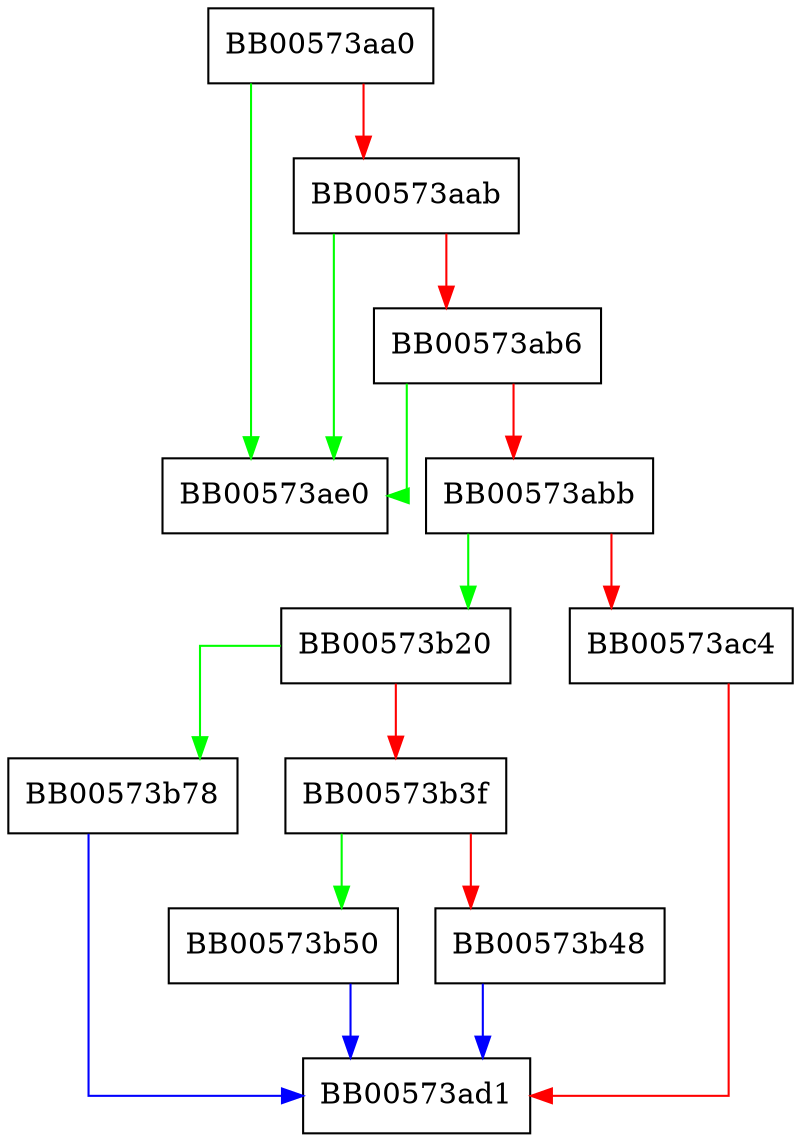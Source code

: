 digraph OSSL_CRMF_MSG_push0_regCtrl {
  node [shape="box"];
  graph [splines=ortho];
  BB00573aa0 -> BB00573ae0 [color="green"];
  BB00573aa0 -> BB00573aab [color="red"];
  BB00573aab -> BB00573ae0 [color="green"];
  BB00573aab -> BB00573ab6 [color="red"];
  BB00573ab6 -> BB00573ae0 [color="green"];
  BB00573ab6 -> BB00573abb [color="red"];
  BB00573abb -> BB00573b20 [color="green"];
  BB00573abb -> BB00573ac4 [color="red"];
  BB00573ac4 -> BB00573ad1 [color="red"];
  BB00573b20 -> BB00573b78 [color="green"];
  BB00573b20 -> BB00573b3f [color="red"];
  BB00573b3f -> BB00573b50 [color="green"];
  BB00573b3f -> BB00573b48 [color="red"];
  BB00573b48 -> BB00573ad1 [color="blue"];
  BB00573b50 -> BB00573ad1 [color="blue"];
  BB00573b78 -> BB00573ad1 [color="blue"];
}